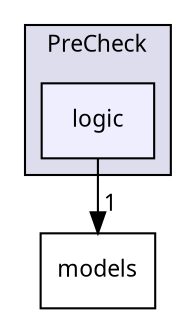 digraph "/home/tiff/Stage-IUT/app/simplhotel/hotel-precheck/src/PreCheck/logic" {
  bgcolor=transparent;
  compound=true
  node [ fontsize="11", fontname="Verdana"];
  edge [ labelfontsize="11", labelfontname="Verdana"];
  subgraph clusterdir_c041bda47019fa3c84f6631c354a852f {
    graph [ bgcolor="#ddddee", pencolor="black", label="PreCheck" fontname="Verdana", fontsize="11", URL="dir_c041bda47019fa3c84f6631c354a852f.html"]
  dir_e2affbc6953da20ca911abf42c1c2b24 [shape=box, label="logic", style="filled", fillcolor="#eeeeff", pencolor="black", URL="dir_e2affbc6953da20ca911abf42c1c2b24.html"];
  }
  dir_0ca75c10eadacd982647138e60a4938c [shape=box label="models" URL="dir_0ca75c10eadacd982647138e60a4938c.html"];
  dir_e2affbc6953da20ca911abf42c1c2b24->dir_0ca75c10eadacd982647138e60a4938c [headlabel="1", labeldistance=1.5 headhref="dir_000002_000003.html"];
}
